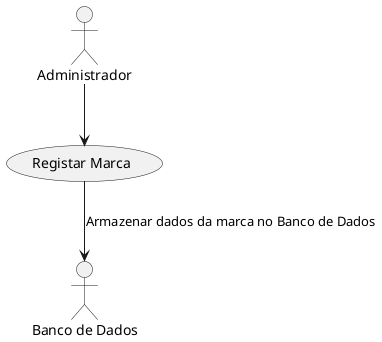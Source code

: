 @startuml
actor "Administrador" as A
actor "Banco de Dados" as DB

usecase "Registar Marca" as UC9

A --> UC9
UC9 --> DB : Armazenar dados da marca no Banco de Dados

@enduml